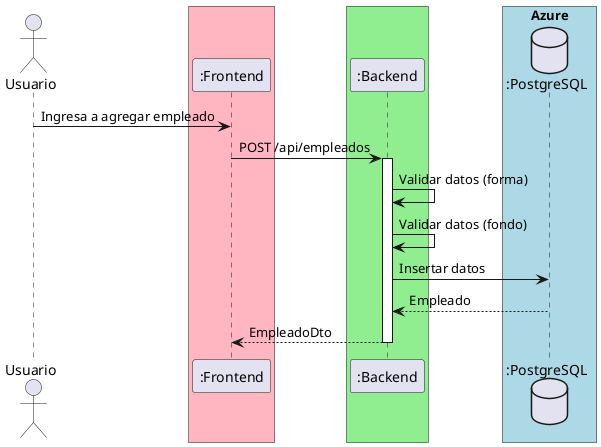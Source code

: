 @startuml
'https://plantuml.com/sequence-diagram

actor Usuario as user
box #LightPink
    participant ":Frontend" as front
end box
box #LightGreen
    participant ":Backend" as backend
end box
box "Azure" #LightBlue
    database ":PostgreSQL" as db
end box

user -> front: Ingresa a agregar empleado
front -> backend++: POST /api/empleados
  backend -> backend: Validar datos (forma)
  backend -> backend: Validar datos (fondo)
  backend -> db: Insertar datos
  backend <-- db: Empleado
front <-- backend--: EmpleadoDto

@enduml
